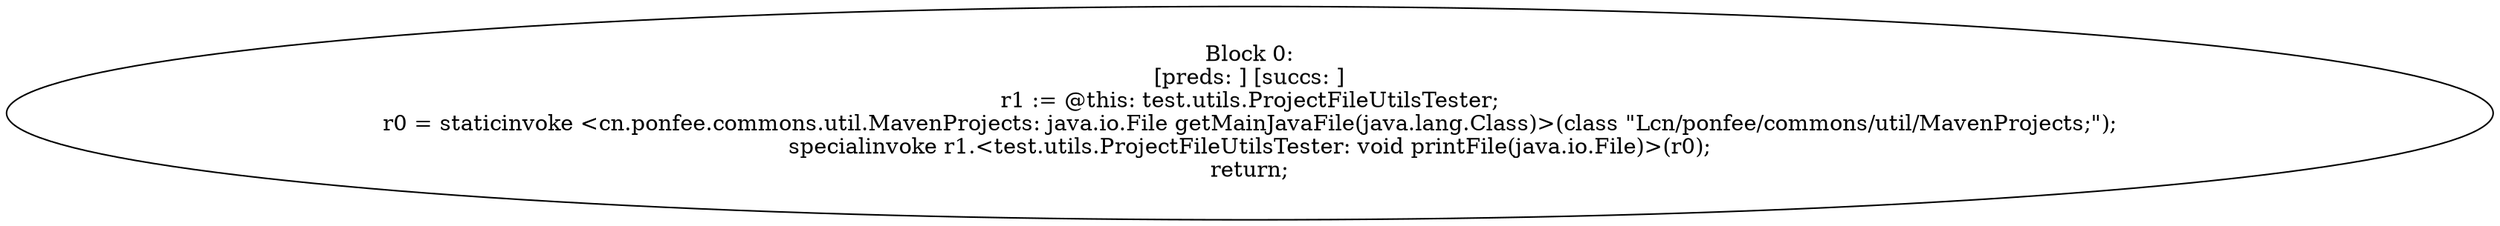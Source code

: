 digraph "unitGraph" {
    "Block 0:
[preds: ] [succs: ]
r1 := @this: test.utils.ProjectFileUtilsTester;
r0 = staticinvoke <cn.ponfee.commons.util.MavenProjects: java.io.File getMainJavaFile(java.lang.Class)>(class \"Lcn/ponfee/commons/util/MavenProjects;\");
specialinvoke r1.<test.utils.ProjectFileUtilsTester: void printFile(java.io.File)>(r0);
return;
"
}
